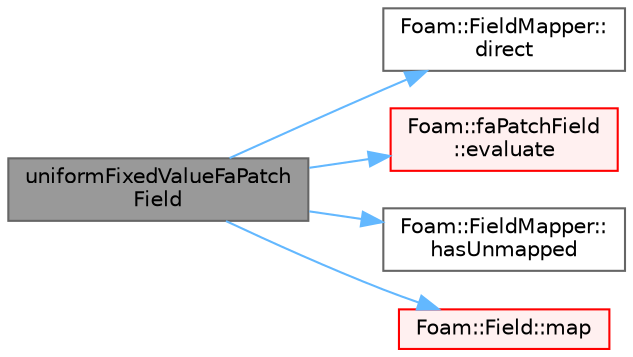 digraph "uniformFixedValueFaPatchField"
{
 // LATEX_PDF_SIZE
  bgcolor="transparent";
  edge [fontname=Helvetica,fontsize=10,labelfontname=Helvetica,labelfontsize=10];
  node [fontname=Helvetica,fontsize=10,shape=box,height=0.2,width=0.4];
  rankdir="LR";
  Node1 [id="Node000001",label="uniformFixedValueFaPatch\lField",height=0.2,width=0.4,color="gray40", fillcolor="grey60", style="filled", fontcolor="black",tooltip=" "];
  Node1 -> Node2 [id="edge1_Node000001_Node000002",color="steelblue1",style="solid",tooltip=" "];
  Node2 [id="Node000002",label="Foam::FieldMapper::\ldirect",height=0.2,width=0.4,color="grey40", fillcolor="white", style="filled",URL="$classFoam_1_1FieldMapper.html#a2872814a20c47b17897a64b677abac96",tooltip=" "];
  Node1 -> Node3 [id="edge2_Node000001_Node000003",color="steelblue1",style="solid",tooltip=" "];
  Node3 [id="Node000003",label="Foam::faPatchField\l::evaluate",height=0.2,width=0.4,color="red", fillcolor="#FFF0F0", style="filled",URL="$classFoam_1_1faPatchField.html#a1a4ebfb8aa4dc581e54081a12bfbd0d3",tooltip=" "];
  Node1 -> Node5 [id="edge3_Node000001_Node000005",color="steelblue1",style="solid",tooltip=" "];
  Node5 [id="Node000005",label="Foam::FieldMapper::\lhasUnmapped",height=0.2,width=0.4,color="grey40", fillcolor="white", style="filled",URL="$classFoam_1_1FieldMapper.html#ad42a7eaf1ac53336e0ed2ab45cc16790",tooltip=" "];
  Node1 -> Node6 [id="edge4_Node000001_Node000006",color="steelblue1",style="solid",tooltip=" "];
  Node6 [id="Node000006",label="Foam::Field::map",height=0.2,width=0.4,color="red", fillcolor="#FFF0F0", style="filled",URL="$classFoam_1_1Field.html#ac1b4ee90a2ebd5b242779445f365b986",tooltip=" "];
}
